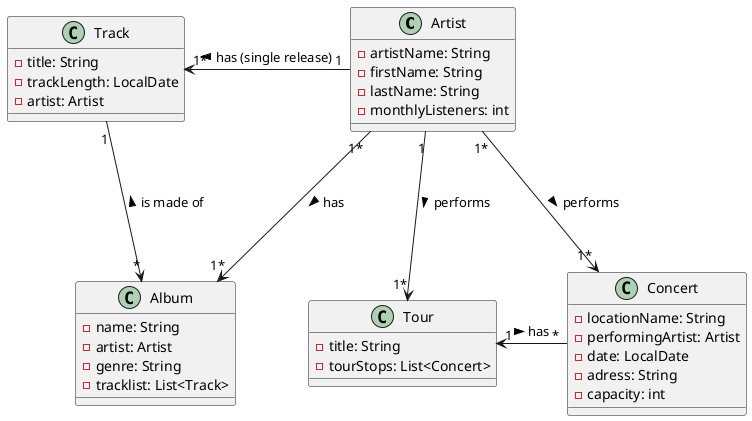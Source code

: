 @startuml
skinparam linetype polyline

class Artist {
 - artistName: String
 - firstName: String
 - lastName: String
 - monthlyListeners: int
}

class Album {
 - name: String
 - artist: Artist
 - genre: String
 - tracklist: List<Track>
}

class Track {
 - title: String
 - trackLength: LocalDate
 - artist: Artist
}

class Tour {
    - title: String
    - tourStops: List<Concert>
}

class Concert {
    - locationName: String
    - performingArtist: Artist
    - date: LocalDate
    - adress: String
    - capacity: int
}


Artist "1*" -right--> "1*" Album: has >
Artist "1" -left--> "1*" Track: has (single release) >
Artist "1" ---> "1*" Tour: performs >
Artist "1*" ---> "1*" Concert: performs >
Album "*" <--- "1" Track: is made of >
Tour "1" <-right-- "*" Concert: has >

@enduml
